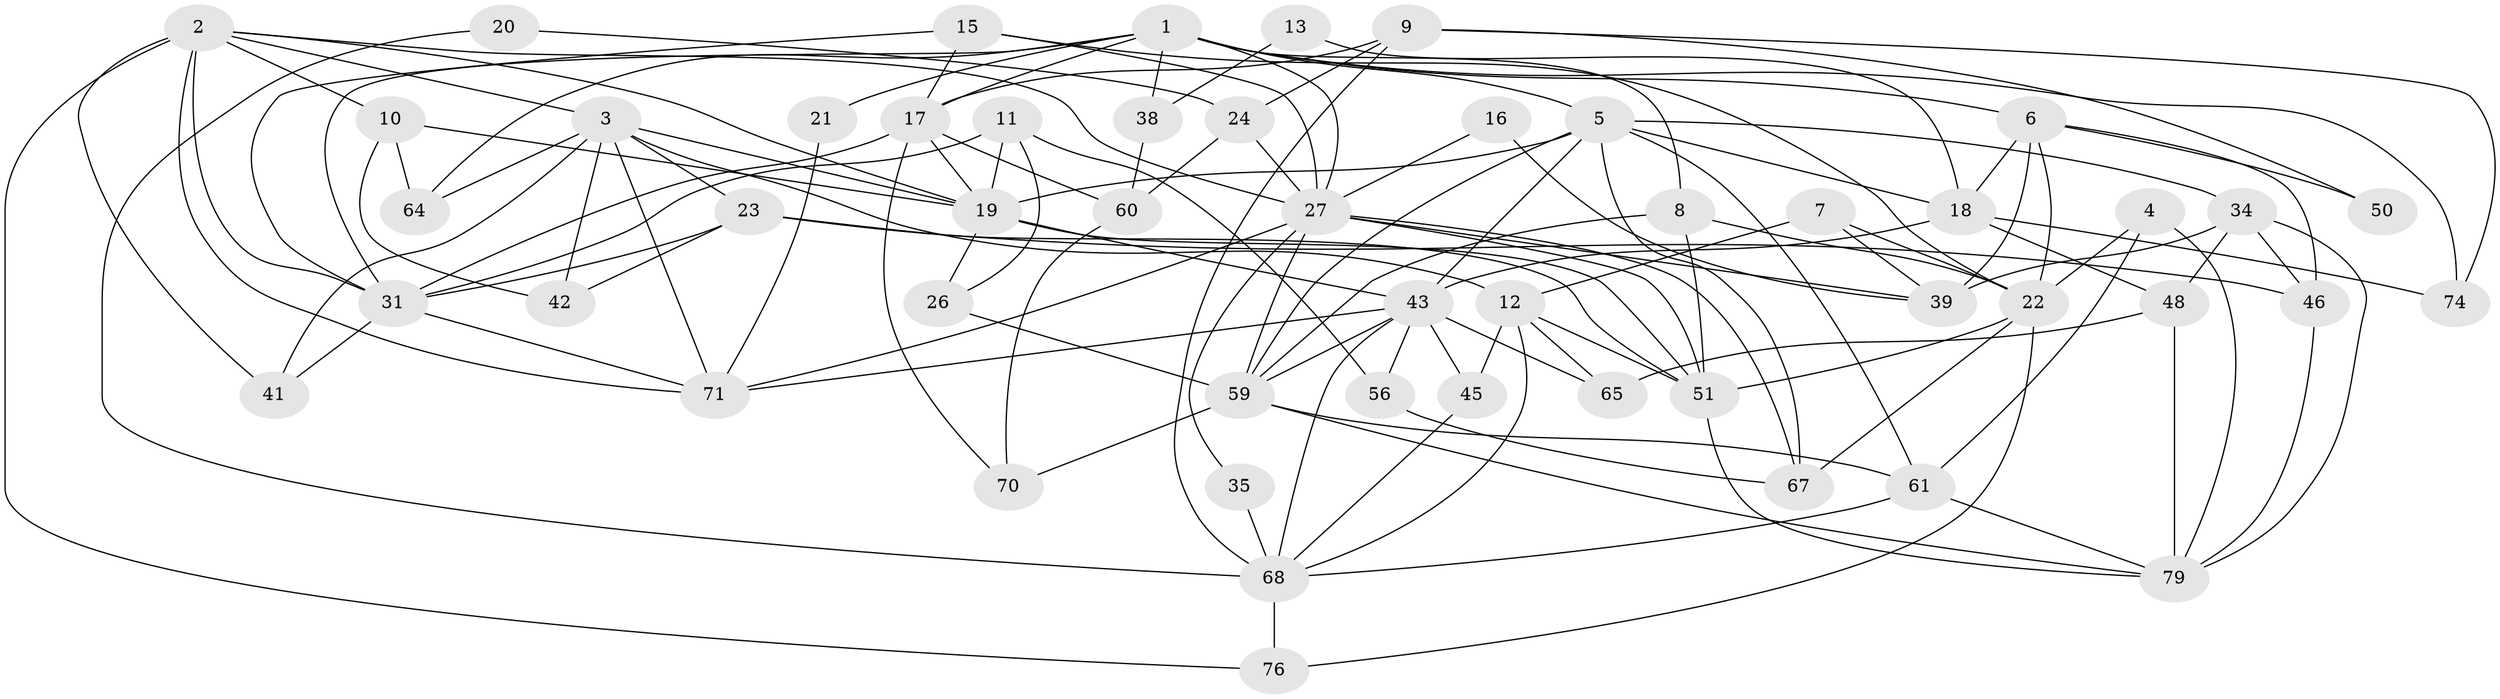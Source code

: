 // Generated by graph-tools (version 1.1) at 2025/24/03/03/25 07:24:04]
// undirected, 51 vertices, 126 edges
graph export_dot {
graph [start="1"]
  node [color=gray90,style=filled];
  1 [super="+77"];
  2 [super="+37"];
  3 [super="+29"];
  4;
  5 [super="+28"];
  6 [super="+57"];
  7;
  8 [super="+14"];
  9 [super="+54"];
  10 [super="+47"];
  11 [super="+25"];
  12 [super="+44"];
  13;
  15 [super="+53"];
  16;
  17 [super="+52"];
  18 [super="+69"];
  19 [super="+58"];
  20;
  21;
  22 [super="+36"];
  23 [super="+33"];
  24 [super="+30"];
  26;
  27 [super="+32"];
  31 [super="+40"];
  34 [super="+66"];
  35;
  38;
  39 [super="+63"];
  41;
  42;
  43 [super="+62"];
  45;
  46 [super="+49"];
  48;
  50;
  51 [super="+55"];
  56;
  59 [super="+72"];
  60;
  61 [super="+75"];
  64;
  65;
  67 [super="+81"];
  68 [super="+78"];
  70;
  71 [super="+73"];
  74;
  76;
  79 [super="+80"];
  1 -- 17;
  1 -- 21;
  1 -- 38;
  1 -- 64;
  1 -- 74;
  1 -- 5;
  1 -- 6;
  1 -- 31;
  1 -- 27;
  1 -- 8;
  2 -- 41;
  2 -- 27;
  2 -- 31 [weight=2];
  2 -- 19;
  2 -- 3;
  2 -- 71;
  2 -- 76;
  2 -- 10;
  3 -- 42;
  3 -- 71;
  3 -- 41;
  3 -- 64;
  3 -- 23;
  3 -- 19;
  3 -- 12;
  4 -- 22;
  4 -- 61;
  4 -- 79;
  5 -- 67;
  5 -- 18;
  5 -- 34;
  5 -- 61;
  5 -- 43;
  5 -- 19;
  5 -- 59;
  6 -- 39;
  6 -- 50;
  6 -- 18 [weight=2];
  6 -- 22;
  6 -- 46;
  7 -- 12;
  7 -- 22;
  7 -- 39;
  8 -- 51;
  8 -- 59;
  8 -- 22;
  9 -- 74;
  9 -- 50;
  9 -- 68;
  9 -- 24;
  9 -- 17;
  10 -- 64;
  10 -- 19;
  10 -- 42;
  11 -- 26;
  11 -- 56;
  11 -- 19;
  11 -- 31;
  12 -- 68;
  12 -- 65;
  12 -- 51;
  12 -- 45;
  13 -- 38;
  13 -- 18;
  15 -- 27;
  15 -- 31;
  15 -- 22;
  15 -- 17;
  16 -- 27;
  16 -- 39;
  17 -- 60;
  17 -- 31;
  17 -- 19;
  17 -- 70;
  18 -- 48;
  18 -- 74;
  18 -- 43;
  19 -- 43;
  19 -- 26;
  19 -- 51;
  20 -- 68;
  20 -- 24;
  21 -- 71;
  22 -- 51;
  22 -- 76;
  22 -- 67;
  23 -- 51;
  23 -- 42;
  23 -- 46;
  23 -- 31;
  24 -- 27;
  24 -- 60;
  26 -- 59;
  27 -- 35;
  27 -- 59;
  27 -- 51;
  27 -- 71;
  27 -- 67;
  27 -- 39;
  31 -- 41;
  31 -- 71;
  34 -- 46 [weight=2];
  34 -- 48;
  34 -- 79;
  34 -- 39;
  35 -- 68 [weight=2];
  38 -- 60;
  43 -- 68;
  43 -- 45;
  43 -- 65;
  43 -- 71;
  43 -- 56;
  43 -- 59;
  45 -- 68;
  46 -- 79;
  48 -- 65;
  48 -- 79;
  51 -- 79;
  56 -- 67;
  59 -- 61;
  59 -- 70;
  59 -- 79;
  60 -- 70;
  61 -- 68;
  61 -- 79;
  68 -- 76;
}

